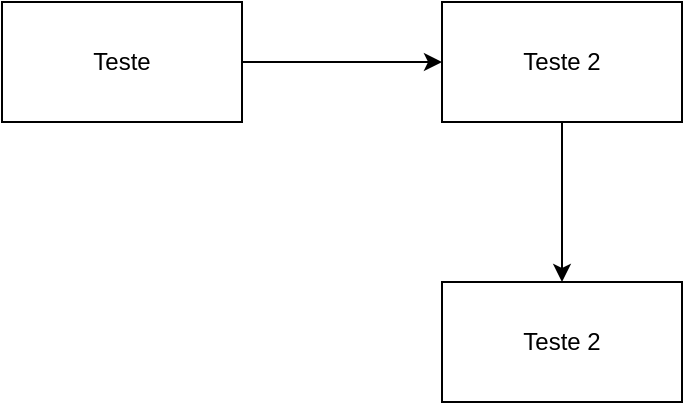 <mxfile version="21.1.5" type="github">
  <diagram name="Página-1" id="zAh2SZTSp3RLi3I47iuh">
    <mxGraphModel dx="-144" dy="803" grid="1" gridSize="10" guides="1" tooltips="1" connect="1" arrows="1" fold="1" page="1" pageScale="1" pageWidth="827" pageHeight="1169" math="0" shadow="0">
      <root>
        <mxCell id="0" />
        <mxCell id="1" parent="0" />
        <mxCell id="BqAmFjaZVMlUZQkaUYWJ-2" style="edgeStyle=orthogonalEdgeStyle;rounded=0;orthogonalLoop=1;jettySize=auto;html=1;" edge="1" parent="1" source="BqAmFjaZVMlUZQkaUYWJ-1" target="BqAmFjaZVMlUZQkaUYWJ-3">
          <mxGeometry relative="1" as="geometry">
            <mxPoint x="1200" y="410" as="targetPoint" />
          </mxGeometry>
        </mxCell>
        <mxCell id="BqAmFjaZVMlUZQkaUYWJ-1" value="Teste" style="rounded=0;whiteSpace=wrap;html=1;" vertex="1" parent="1">
          <mxGeometry x="920" y="380" width="120" height="60" as="geometry" />
        </mxCell>
        <mxCell id="BqAmFjaZVMlUZQkaUYWJ-5" value="" style="edgeStyle=orthogonalEdgeStyle;rounded=0;orthogonalLoop=1;jettySize=auto;html=1;" edge="1" parent="1" source="BqAmFjaZVMlUZQkaUYWJ-3" target="BqAmFjaZVMlUZQkaUYWJ-4">
          <mxGeometry relative="1" as="geometry" />
        </mxCell>
        <mxCell id="BqAmFjaZVMlUZQkaUYWJ-3" value="Teste 2" style="rounded=0;whiteSpace=wrap;html=1;" vertex="1" parent="1">
          <mxGeometry x="1140" y="380" width="120" height="60" as="geometry" />
        </mxCell>
        <mxCell id="BqAmFjaZVMlUZQkaUYWJ-4" value="Teste 2" style="rounded=0;whiteSpace=wrap;html=1;" vertex="1" parent="1">
          <mxGeometry x="1140" y="520" width="120" height="60" as="geometry" />
        </mxCell>
      </root>
    </mxGraphModel>
  </diagram>
</mxfile>
